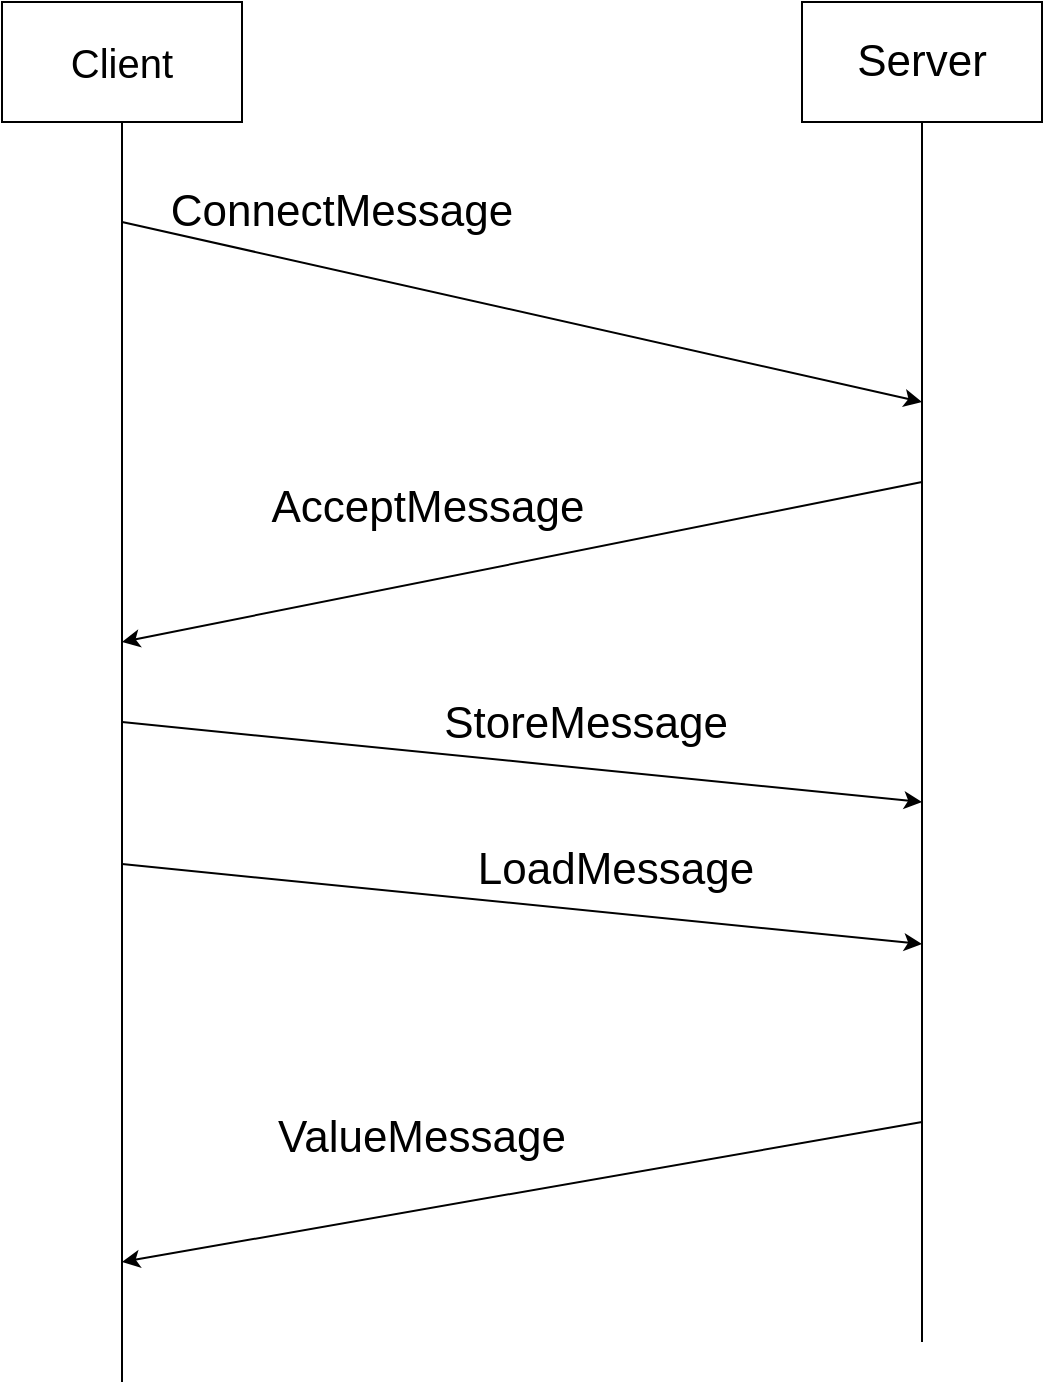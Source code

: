 <mxfile version="26.2.5">
  <diagram name="Page-1" id="HjcijrdTVujXX-JpN09Q">
    <mxGraphModel dx="1358" dy="800" grid="1" gridSize="10" guides="1" tooltips="1" connect="1" arrows="1" fold="1" page="1" pageScale="1" pageWidth="850" pageHeight="1100" math="0" shadow="0">
      <root>
        <mxCell id="0" />
        <mxCell id="1" parent="0" />
        <mxCell id="sfqaqD4_foarEjFPq8qh-1" value="&lt;font style=&quot;font-size: 20px;&quot;&gt;Client&lt;/font&gt;" style="rounded=0;whiteSpace=wrap;html=1;" vertex="1" parent="1">
          <mxGeometry x="90" y="80" width="120" height="60" as="geometry" />
        </mxCell>
        <mxCell id="sfqaqD4_foarEjFPq8qh-2" value="&lt;font style=&quot;font-size: 22px;&quot;&gt;Server&lt;/font&gt;" style="rounded=0;whiteSpace=wrap;html=1;" vertex="1" parent="1">
          <mxGeometry x="490" y="80" width="120" height="60" as="geometry" />
        </mxCell>
        <mxCell id="sfqaqD4_foarEjFPq8qh-3" value="" style="endArrow=none;html=1;rounded=0;entryX=0.5;entryY=1;entryDx=0;entryDy=0;" edge="1" parent="1" target="sfqaqD4_foarEjFPq8qh-1">
          <mxGeometry width="50" height="50" relative="1" as="geometry">
            <mxPoint x="150" y="770" as="sourcePoint" />
            <mxPoint x="450" y="390" as="targetPoint" />
          </mxGeometry>
        </mxCell>
        <mxCell id="sfqaqD4_foarEjFPq8qh-4" value="" style="endArrow=none;html=1;rounded=0;entryX=0.5;entryY=1;entryDx=0;entryDy=0;" edge="1" parent="1" target="sfqaqD4_foarEjFPq8qh-2">
          <mxGeometry width="50" height="50" relative="1" as="geometry">
            <mxPoint x="550" y="750" as="sourcePoint" />
            <mxPoint x="450" y="390" as="targetPoint" />
          </mxGeometry>
        </mxCell>
        <mxCell id="sfqaqD4_foarEjFPq8qh-5" value="" style="endArrow=classic;html=1;rounded=0;" edge="1" parent="1">
          <mxGeometry width="50" height="50" relative="1" as="geometry">
            <mxPoint x="150" y="190" as="sourcePoint" />
            <mxPoint x="550" y="280" as="targetPoint" />
          </mxGeometry>
        </mxCell>
        <mxCell id="sfqaqD4_foarEjFPq8qh-6" value="" style="endArrow=classic;html=1;rounded=0;" edge="1" parent="1">
          <mxGeometry width="50" height="50" relative="1" as="geometry">
            <mxPoint x="550" y="320" as="sourcePoint" />
            <mxPoint x="150" y="400" as="targetPoint" />
          </mxGeometry>
        </mxCell>
        <mxCell id="sfqaqD4_foarEjFPq8qh-7" value="" style="endArrow=classic;html=1;rounded=0;" edge="1" parent="1">
          <mxGeometry width="50" height="50" relative="1" as="geometry">
            <mxPoint x="150" y="440" as="sourcePoint" />
            <mxPoint x="550" y="480" as="targetPoint" />
          </mxGeometry>
        </mxCell>
        <mxCell id="sfqaqD4_foarEjFPq8qh-8" value="" style="endArrow=classic;html=1;rounded=0;" edge="1" parent="1">
          <mxGeometry width="50" height="50" relative="1" as="geometry">
            <mxPoint x="150" y="511" as="sourcePoint" />
            <mxPoint x="550" y="551" as="targetPoint" />
          </mxGeometry>
        </mxCell>
        <mxCell id="sfqaqD4_foarEjFPq8qh-9" value="" style="endArrow=classic;html=1;rounded=0;" edge="1" parent="1">
          <mxGeometry width="50" height="50" relative="1" as="geometry">
            <mxPoint x="550" y="640" as="sourcePoint" />
            <mxPoint x="150" y="710" as="targetPoint" />
          </mxGeometry>
        </mxCell>
        <mxCell id="sfqaqD4_foarEjFPq8qh-10" value="&lt;font style=&quot;font-size: 22px;&quot;&gt;ConnectMessage&lt;/font&gt;" style="text;html=1;align=center;verticalAlign=middle;whiteSpace=wrap;rounded=0;" vertex="1" parent="1">
          <mxGeometry x="230" y="170" width="60" height="30" as="geometry" />
        </mxCell>
        <mxCell id="sfqaqD4_foarEjFPq8qh-11" value="&lt;div&gt;&lt;font style=&quot;font-size: 22px;&quot;&gt;AcceptMessage&lt;/font&gt;&lt;/div&gt;" style="text;html=1;align=center;verticalAlign=middle;whiteSpace=wrap;rounded=0;" vertex="1" parent="1">
          <mxGeometry x="273" y="318" width="60" height="30" as="geometry" />
        </mxCell>
        <mxCell id="sfqaqD4_foarEjFPq8qh-12" value="&lt;font style=&quot;font-size: 22px;&quot;&gt;StoreMessage&lt;/font&gt;" style="text;html=1;align=center;verticalAlign=middle;whiteSpace=wrap;rounded=0;" vertex="1" parent="1">
          <mxGeometry x="352" y="426" width="60" height="30" as="geometry" />
        </mxCell>
        <mxCell id="sfqaqD4_foarEjFPq8qh-13" value="&lt;div&gt;&lt;font style=&quot;font-size: 22px;&quot;&gt;LoadMessage&lt;/font&gt;&lt;/div&gt;" style="text;html=1;align=center;verticalAlign=middle;whiteSpace=wrap;rounded=0;" vertex="1" parent="1">
          <mxGeometry x="367" y="499" width="60" height="30" as="geometry" />
        </mxCell>
        <mxCell id="sfqaqD4_foarEjFPq8qh-14" value="&lt;div&gt;&lt;font style=&quot;font-size: 22px;&quot;&gt;ValueMessage&lt;/font&gt;&lt;/div&gt;" style="text;html=1;align=center;verticalAlign=middle;whiteSpace=wrap;rounded=0;" vertex="1" parent="1">
          <mxGeometry x="270" y="633" width="60" height="30" as="geometry" />
        </mxCell>
      </root>
    </mxGraphModel>
  </diagram>
</mxfile>
